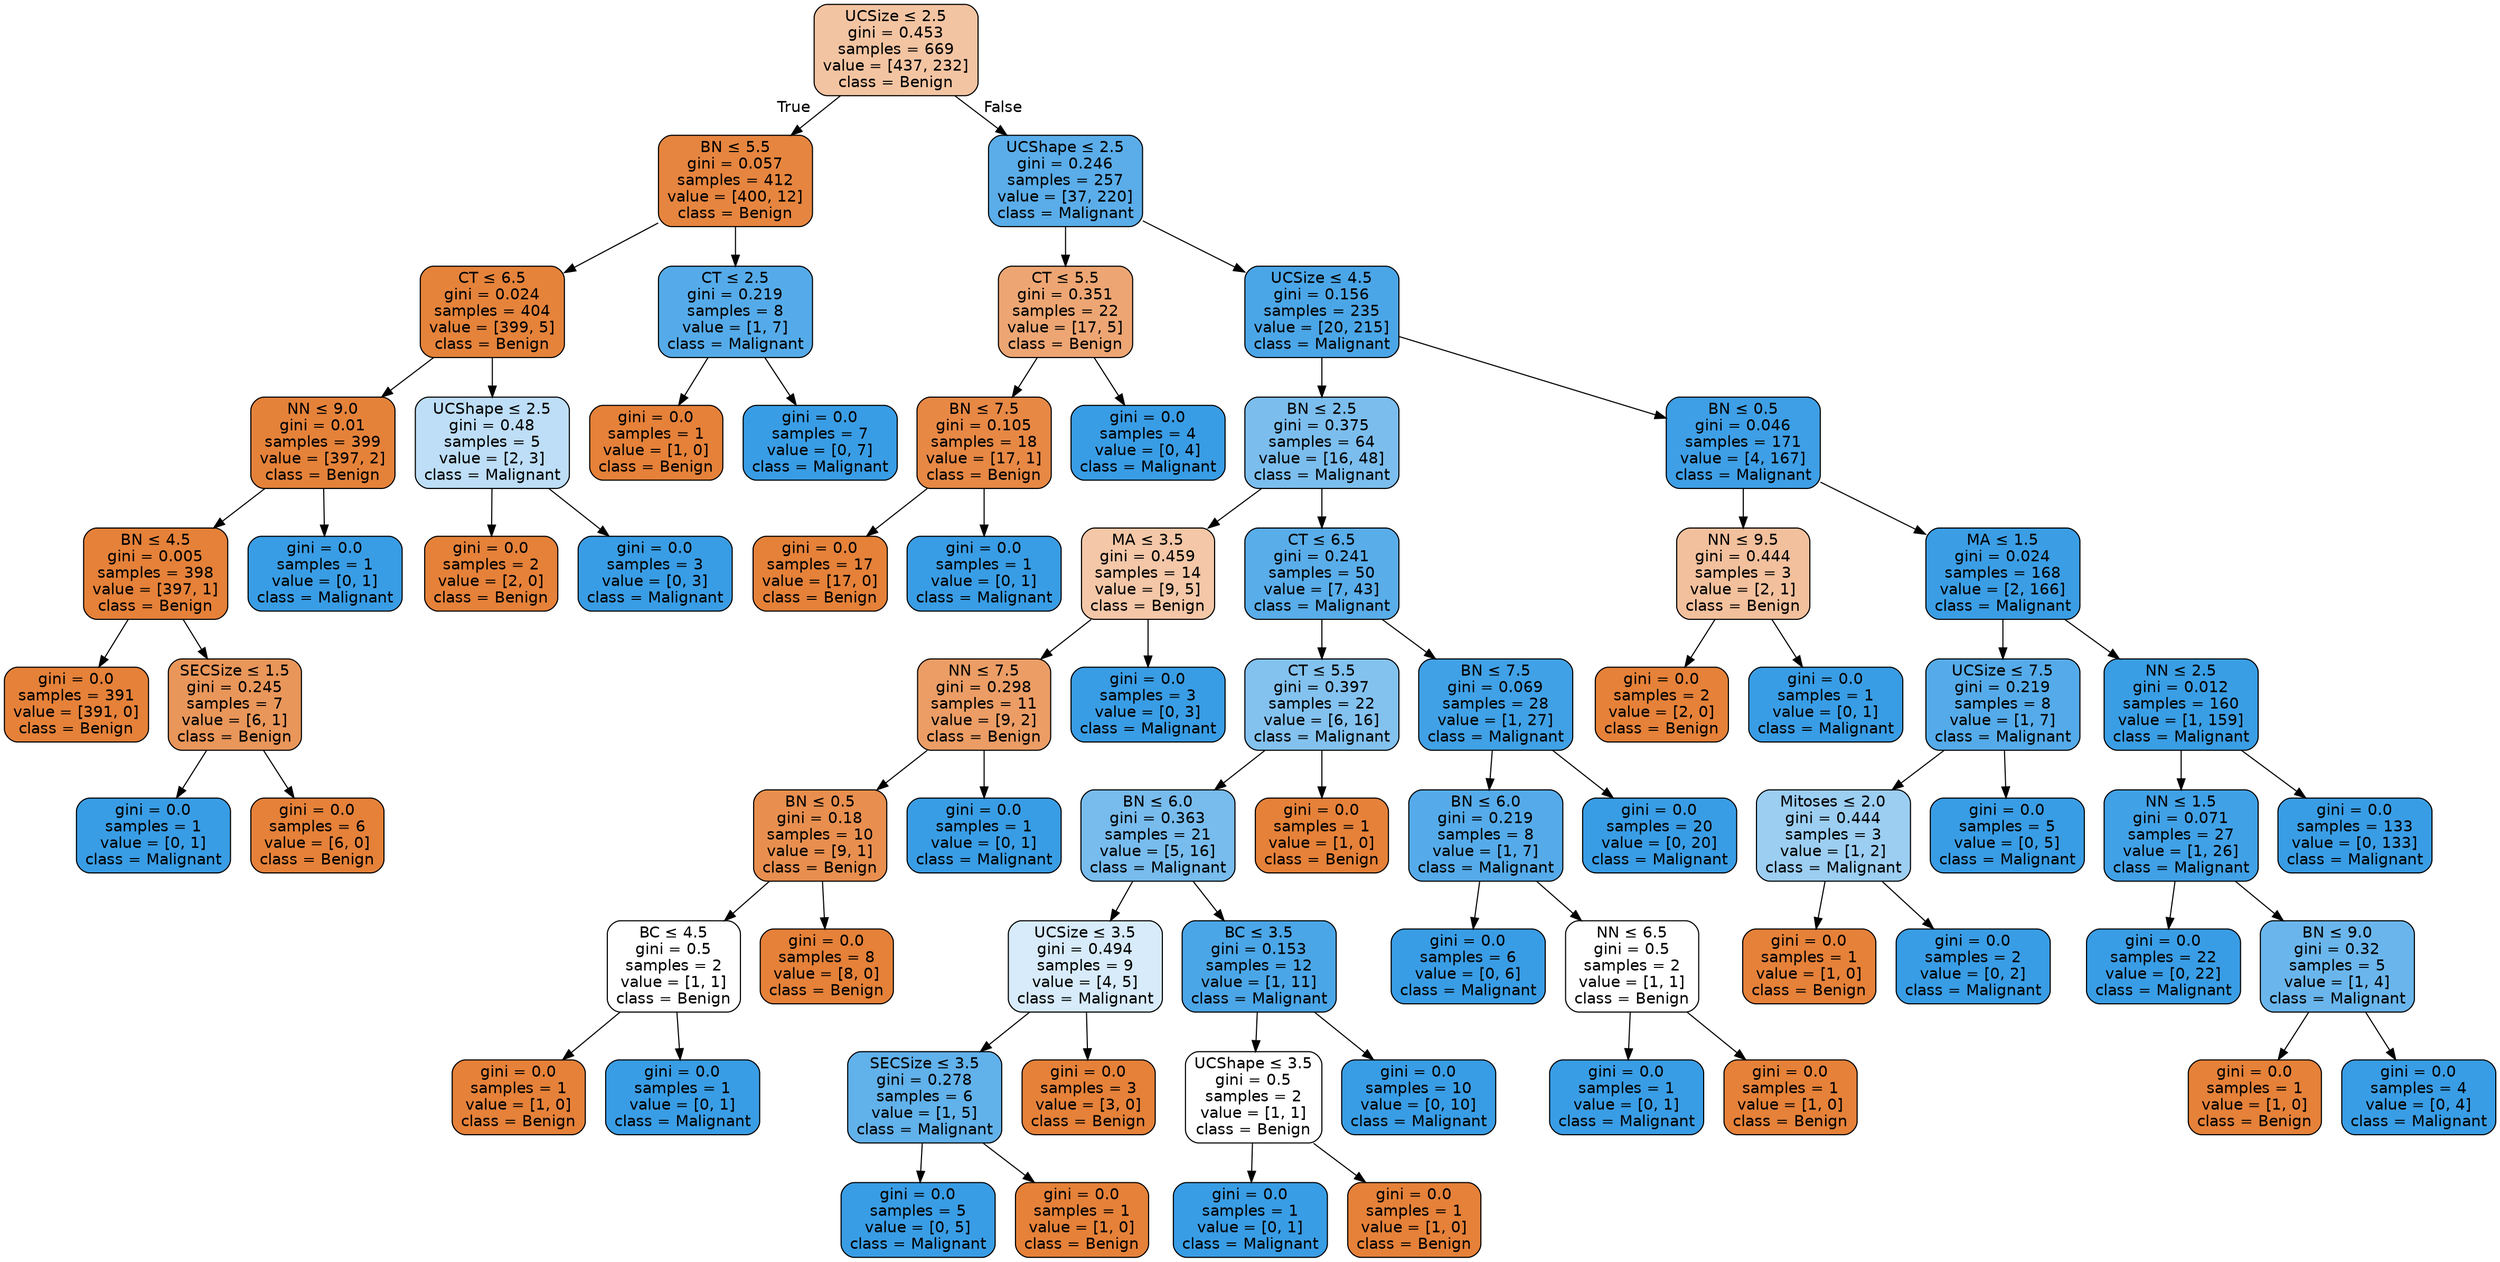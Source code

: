 digraph Tree {
node [shape=box, style="filled, rounded", color="black", fontname="helvetica"] ;
edge [fontname="helvetica"] ;
0 [label=<UCSize &le; 2.5<br/>gini = 0.453<br/>samples = 669<br/>value = [437, 232]<br/>class = Benign>, fillcolor="#f3c4a2"] ;
1 [label=<BN &le; 5.5<br/>gini = 0.057<br/>samples = 412<br/>value = [400, 12]<br/>class = Benign>, fillcolor="#e6853f"] ;
0 -> 1 [labeldistance=2.5, labelangle=45, headlabel="True"] ;
2 [label=<CT &le; 6.5<br/>gini = 0.024<br/>samples = 404<br/>value = [399, 5]<br/>class = Benign>, fillcolor="#e5833b"] ;
1 -> 2 ;
3 [label=<NN &le; 9.0<br/>gini = 0.01<br/>samples = 399<br/>value = [397, 2]<br/>class = Benign>, fillcolor="#e5823a"] ;
2 -> 3 ;
4 [label=<BN &le; 4.5<br/>gini = 0.005<br/>samples = 398<br/>value = [397, 1]<br/>class = Benign>, fillcolor="#e58139"] ;
3 -> 4 ;
5 [label=<gini = 0.0<br/>samples = 391<br/>value = [391, 0]<br/>class = Benign>, fillcolor="#e58139"] ;
4 -> 5 ;
6 [label=<SECSize &le; 1.5<br/>gini = 0.245<br/>samples = 7<br/>value = [6, 1]<br/>class = Benign>, fillcolor="#e9965a"] ;
4 -> 6 ;
7 [label=<gini = 0.0<br/>samples = 1<br/>value = [0, 1]<br/>class = Malignant>, fillcolor="#399de5"] ;
6 -> 7 ;
8 [label=<gini = 0.0<br/>samples = 6<br/>value = [6, 0]<br/>class = Benign>, fillcolor="#e58139"] ;
6 -> 8 ;
9 [label=<gini = 0.0<br/>samples = 1<br/>value = [0, 1]<br/>class = Malignant>, fillcolor="#399de5"] ;
3 -> 9 ;
10 [label=<UCShape &le; 2.5<br/>gini = 0.48<br/>samples = 5<br/>value = [2, 3]<br/>class = Malignant>, fillcolor="#bddef6"] ;
2 -> 10 ;
11 [label=<gini = 0.0<br/>samples = 2<br/>value = [2, 0]<br/>class = Benign>, fillcolor="#e58139"] ;
10 -> 11 ;
12 [label=<gini = 0.0<br/>samples = 3<br/>value = [0, 3]<br/>class = Malignant>, fillcolor="#399de5"] ;
10 -> 12 ;
13 [label=<CT &le; 2.5<br/>gini = 0.219<br/>samples = 8<br/>value = [1, 7]<br/>class = Malignant>, fillcolor="#55abe9"] ;
1 -> 13 ;
14 [label=<gini = 0.0<br/>samples = 1<br/>value = [1, 0]<br/>class = Benign>, fillcolor="#e58139"] ;
13 -> 14 ;
15 [label=<gini = 0.0<br/>samples = 7<br/>value = [0, 7]<br/>class = Malignant>, fillcolor="#399de5"] ;
13 -> 15 ;
16 [label=<UCShape &le; 2.5<br/>gini = 0.246<br/>samples = 257<br/>value = [37, 220]<br/>class = Malignant>, fillcolor="#5aade9"] ;
0 -> 16 [labeldistance=2.5, labelangle=-45, headlabel="False"] ;
17 [label=<CT &le; 5.5<br/>gini = 0.351<br/>samples = 22<br/>value = [17, 5]<br/>class = Benign>, fillcolor="#eda673"] ;
16 -> 17 ;
18 [label=<BN &le; 7.5<br/>gini = 0.105<br/>samples = 18<br/>value = [17, 1]<br/>class = Benign>, fillcolor="#e78845"] ;
17 -> 18 ;
19 [label=<gini = 0.0<br/>samples = 17<br/>value = [17, 0]<br/>class = Benign>, fillcolor="#e58139"] ;
18 -> 19 ;
20 [label=<gini = 0.0<br/>samples = 1<br/>value = [0, 1]<br/>class = Malignant>, fillcolor="#399de5"] ;
18 -> 20 ;
21 [label=<gini = 0.0<br/>samples = 4<br/>value = [0, 4]<br/>class = Malignant>, fillcolor="#399de5"] ;
17 -> 21 ;
22 [label=<UCSize &le; 4.5<br/>gini = 0.156<br/>samples = 235<br/>value = [20, 215]<br/>class = Malignant>, fillcolor="#4ba6e7"] ;
16 -> 22 ;
23 [label=<BN &le; 2.5<br/>gini = 0.375<br/>samples = 64<br/>value = [16, 48]<br/>class = Malignant>, fillcolor="#7bbeee"] ;
22 -> 23 ;
24 [label=<MA &le; 3.5<br/>gini = 0.459<br/>samples = 14<br/>value = [9, 5]<br/>class = Benign>, fillcolor="#f3c7a7"] ;
23 -> 24 ;
25 [label=<NN &le; 7.5<br/>gini = 0.298<br/>samples = 11<br/>value = [9, 2]<br/>class = Benign>, fillcolor="#eb9d65"] ;
24 -> 25 ;
26 [label=<BN &le; 0.5<br/>gini = 0.18<br/>samples = 10<br/>value = [9, 1]<br/>class = Benign>, fillcolor="#e88f4f"] ;
25 -> 26 ;
27 [label=<BC &le; 4.5<br/>gini = 0.5<br/>samples = 2<br/>value = [1, 1]<br/>class = Benign>, fillcolor="#ffffff"] ;
26 -> 27 ;
28 [label=<gini = 0.0<br/>samples = 1<br/>value = [1, 0]<br/>class = Benign>, fillcolor="#e58139"] ;
27 -> 28 ;
29 [label=<gini = 0.0<br/>samples = 1<br/>value = [0, 1]<br/>class = Malignant>, fillcolor="#399de5"] ;
27 -> 29 ;
30 [label=<gini = 0.0<br/>samples = 8<br/>value = [8, 0]<br/>class = Benign>, fillcolor="#e58139"] ;
26 -> 30 ;
31 [label=<gini = 0.0<br/>samples = 1<br/>value = [0, 1]<br/>class = Malignant>, fillcolor="#399de5"] ;
25 -> 31 ;
32 [label=<gini = 0.0<br/>samples = 3<br/>value = [0, 3]<br/>class = Malignant>, fillcolor="#399de5"] ;
24 -> 32 ;
33 [label=<CT &le; 6.5<br/>gini = 0.241<br/>samples = 50<br/>value = [7, 43]<br/>class = Malignant>, fillcolor="#59ade9"] ;
23 -> 33 ;
34 [label=<CT &le; 5.5<br/>gini = 0.397<br/>samples = 22<br/>value = [6, 16]<br/>class = Malignant>, fillcolor="#83c2ef"] ;
33 -> 34 ;
35 [label=<BN &le; 6.0<br/>gini = 0.363<br/>samples = 21<br/>value = [5, 16]<br/>class = Malignant>, fillcolor="#77bced"] ;
34 -> 35 ;
36 [label=<UCSize &le; 3.5<br/>gini = 0.494<br/>samples = 9<br/>value = [4, 5]<br/>class = Malignant>, fillcolor="#d7ebfa"] ;
35 -> 36 ;
37 [label=<SECSize &le; 3.5<br/>gini = 0.278<br/>samples = 6<br/>value = [1, 5]<br/>class = Malignant>, fillcolor="#61b1ea"] ;
36 -> 37 ;
38 [label=<gini = 0.0<br/>samples = 5<br/>value = [0, 5]<br/>class = Malignant>, fillcolor="#399de5"] ;
37 -> 38 ;
39 [label=<gini = 0.0<br/>samples = 1<br/>value = [1, 0]<br/>class = Benign>, fillcolor="#e58139"] ;
37 -> 39 ;
40 [label=<gini = 0.0<br/>samples = 3<br/>value = [3, 0]<br/>class = Benign>, fillcolor="#e58139"] ;
36 -> 40 ;
41 [label=<BC &le; 3.5<br/>gini = 0.153<br/>samples = 12<br/>value = [1, 11]<br/>class = Malignant>, fillcolor="#4ba6e7"] ;
35 -> 41 ;
42 [label=<UCShape &le; 3.5<br/>gini = 0.5<br/>samples = 2<br/>value = [1, 1]<br/>class = Benign>, fillcolor="#ffffff"] ;
41 -> 42 ;
43 [label=<gini = 0.0<br/>samples = 1<br/>value = [0, 1]<br/>class = Malignant>, fillcolor="#399de5"] ;
42 -> 43 ;
44 [label=<gini = 0.0<br/>samples = 1<br/>value = [1, 0]<br/>class = Benign>, fillcolor="#e58139"] ;
42 -> 44 ;
45 [label=<gini = 0.0<br/>samples = 10<br/>value = [0, 10]<br/>class = Malignant>, fillcolor="#399de5"] ;
41 -> 45 ;
46 [label=<gini = 0.0<br/>samples = 1<br/>value = [1, 0]<br/>class = Benign>, fillcolor="#e58139"] ;
34 -> 46 ;
47 [label=<BN &le; 7.5<br/>gini = 0.069<br/>samples = 28<br/>value = [1, 27]<br/>class = Malignant>, fillcolor="#40a1e6"] ;
33 -> 47 ;
48 [label=<BN &le; 6.0<br/>gini = 0.219<br/>samples = 8<br/>value = [1, 7]<br/>class = Malignant>, fillcolor="#55abe9"] ;
47 -> 48 ;
49 [label=<gini = 0.0<br/>samples = 6<br/>value = [0, 6]<br/>class = Malignant>, fillcolor="#399de5"] ;
48 -> 49 ;
50 [label=<NN &le; 6.5<br/>gini = 0.5<br/>samples = 2<br/>value = [1, 1]<br/>class = Benign>, fillcolor="#ffffff"] ;
48 -> 50 ;
51 [label=<gini = 0.0<br/>samples = 1<br/>value = [0, 1]<br/>class = Malignant>, fillcolor="#399de5"] ;
50 -> 51 ;
52 [label=<gini = 0.0<br/>samples = 1<br/>value = [1, 0]<br/>class = Benign>, fillcolor="#e58139"] ;
50 -> 52 ;
53 [label=<gini = 0.0<br/>samples = 20<br/>value = [0, 20]<br/>class = Malignant>, fillcolor="#399de5"] ;
47 -> 53 ;
54 [label=<BN &le; 0.5<br/>gini = 0.046<br/>samples = 171<br/>value = [4, 167]<br/>class = Malignant>, fillcolor="#3e9fe6"] ;
22 -> 54 ;
55 [label=<NN &le; 9.5<br/>gini = 0.444<br/>samples = 3<br/>value = [2, 1]<br/>class = Benign>, fillcolor="#f2c09c"] ;
54 -> 55 ;
56 [label=<gini = 0.0<br/>samples = 2<br/>value = [2, 0]<br/>class = Benign>, fillcolor="#e58139"] ;
55 -> 56 ;
57 [label=<gini = 0.0<br/>samples = 1<br/>value = [0, 1]<br/>class = Malignant>, fillcolor="#399de5"] ;
55 -> 57 ;
58 [label=<MA &le; 1.5<br/>gini = 0.024<br/>samples = 168<br/>value = [2, 166]<br/>class = Malignant>, fillcolor="#3b9ee5"] ;
54 -> 58 ;
59 [label=<UCSize &le; 7.5<br/>gini = 0.219<br/>samples = 8<br/>value = [1, 7]<br/>class = Malignant>, fillcolor="#55abe9"] ;
58 -> 59 ;
60 [label=<Mitoses &le; 2.0<br/>gini = 0.444<br/>samples = 3<br/>value = [1, 2]<br/>class = Malignant>, fillcolor="#9ccef2"] ;
59 -> 60 ;
61 [label=<gini = 0.0<br/>samples = 1<br/>value = [1, 0]<br/>class = Benign>, fillcolor="#e58139"] ;
60 -> 61 ;
62 [label=<gini = 0.0<br/>samples = 2<br/>value = [0, 2]<br/>class = Malignant>, fillcolor="#399de5"] ;
60 -> 62 ;
63 [label=<gini = 0.0<br/>samples = 5<br/>value = [0, 5]<br/>class = Malignant>, fillcolor="#399de5"] ;
59 -> 63 ;
64 [label=<NN &le; 2.5<br/>gini = 0.012<br/>samples = 160<br/>value = [1, 159]<br/>class = Malignant>, fillcolor="#3a9ee5"] ;
58 -> 64 ;
65 [label=<NN &le; 1.5<br/>gini = 0.071<br/>samples = 27<br/>value = [1, 26]<br/>class = Malignant>, fillcolor="#41a1e6"] ;
64 -> 65 ;
66 [label=<gini = 0.0<br/>samples = 22<br/>value = [0, 22]<br/>class = Malignant>, fillcolor="#399de5"] ;
65 -> 66 ;
67 [label=<BN &le; 9.0<br/>gini = 0.32<br/>samples = 5<br/>value = [1, 4]<br/>class = Malignant>, fillcolor="#6ab6ec"] ;
65 -> 67 ;
68 [label=<gini = 0.0<br/>samples = 1<br/>value = [1, 0]<br/>class = Benign>, fillcolor="#e58139"] ;
67 -> 68 ;
69 [label=<gini = 0.0<br/>samples = 4<br/>value = [0, 4]<br/>class = Malignant>, fillcolor="#399de5"] ;
67 -> 69 ;
70 [label=<gini = 0.0<br/>samples = 133<br/>value = [0, 133]<br/>class = Malignant>, fillcolor="#399de5"] ;
64 -> 70 ;
}